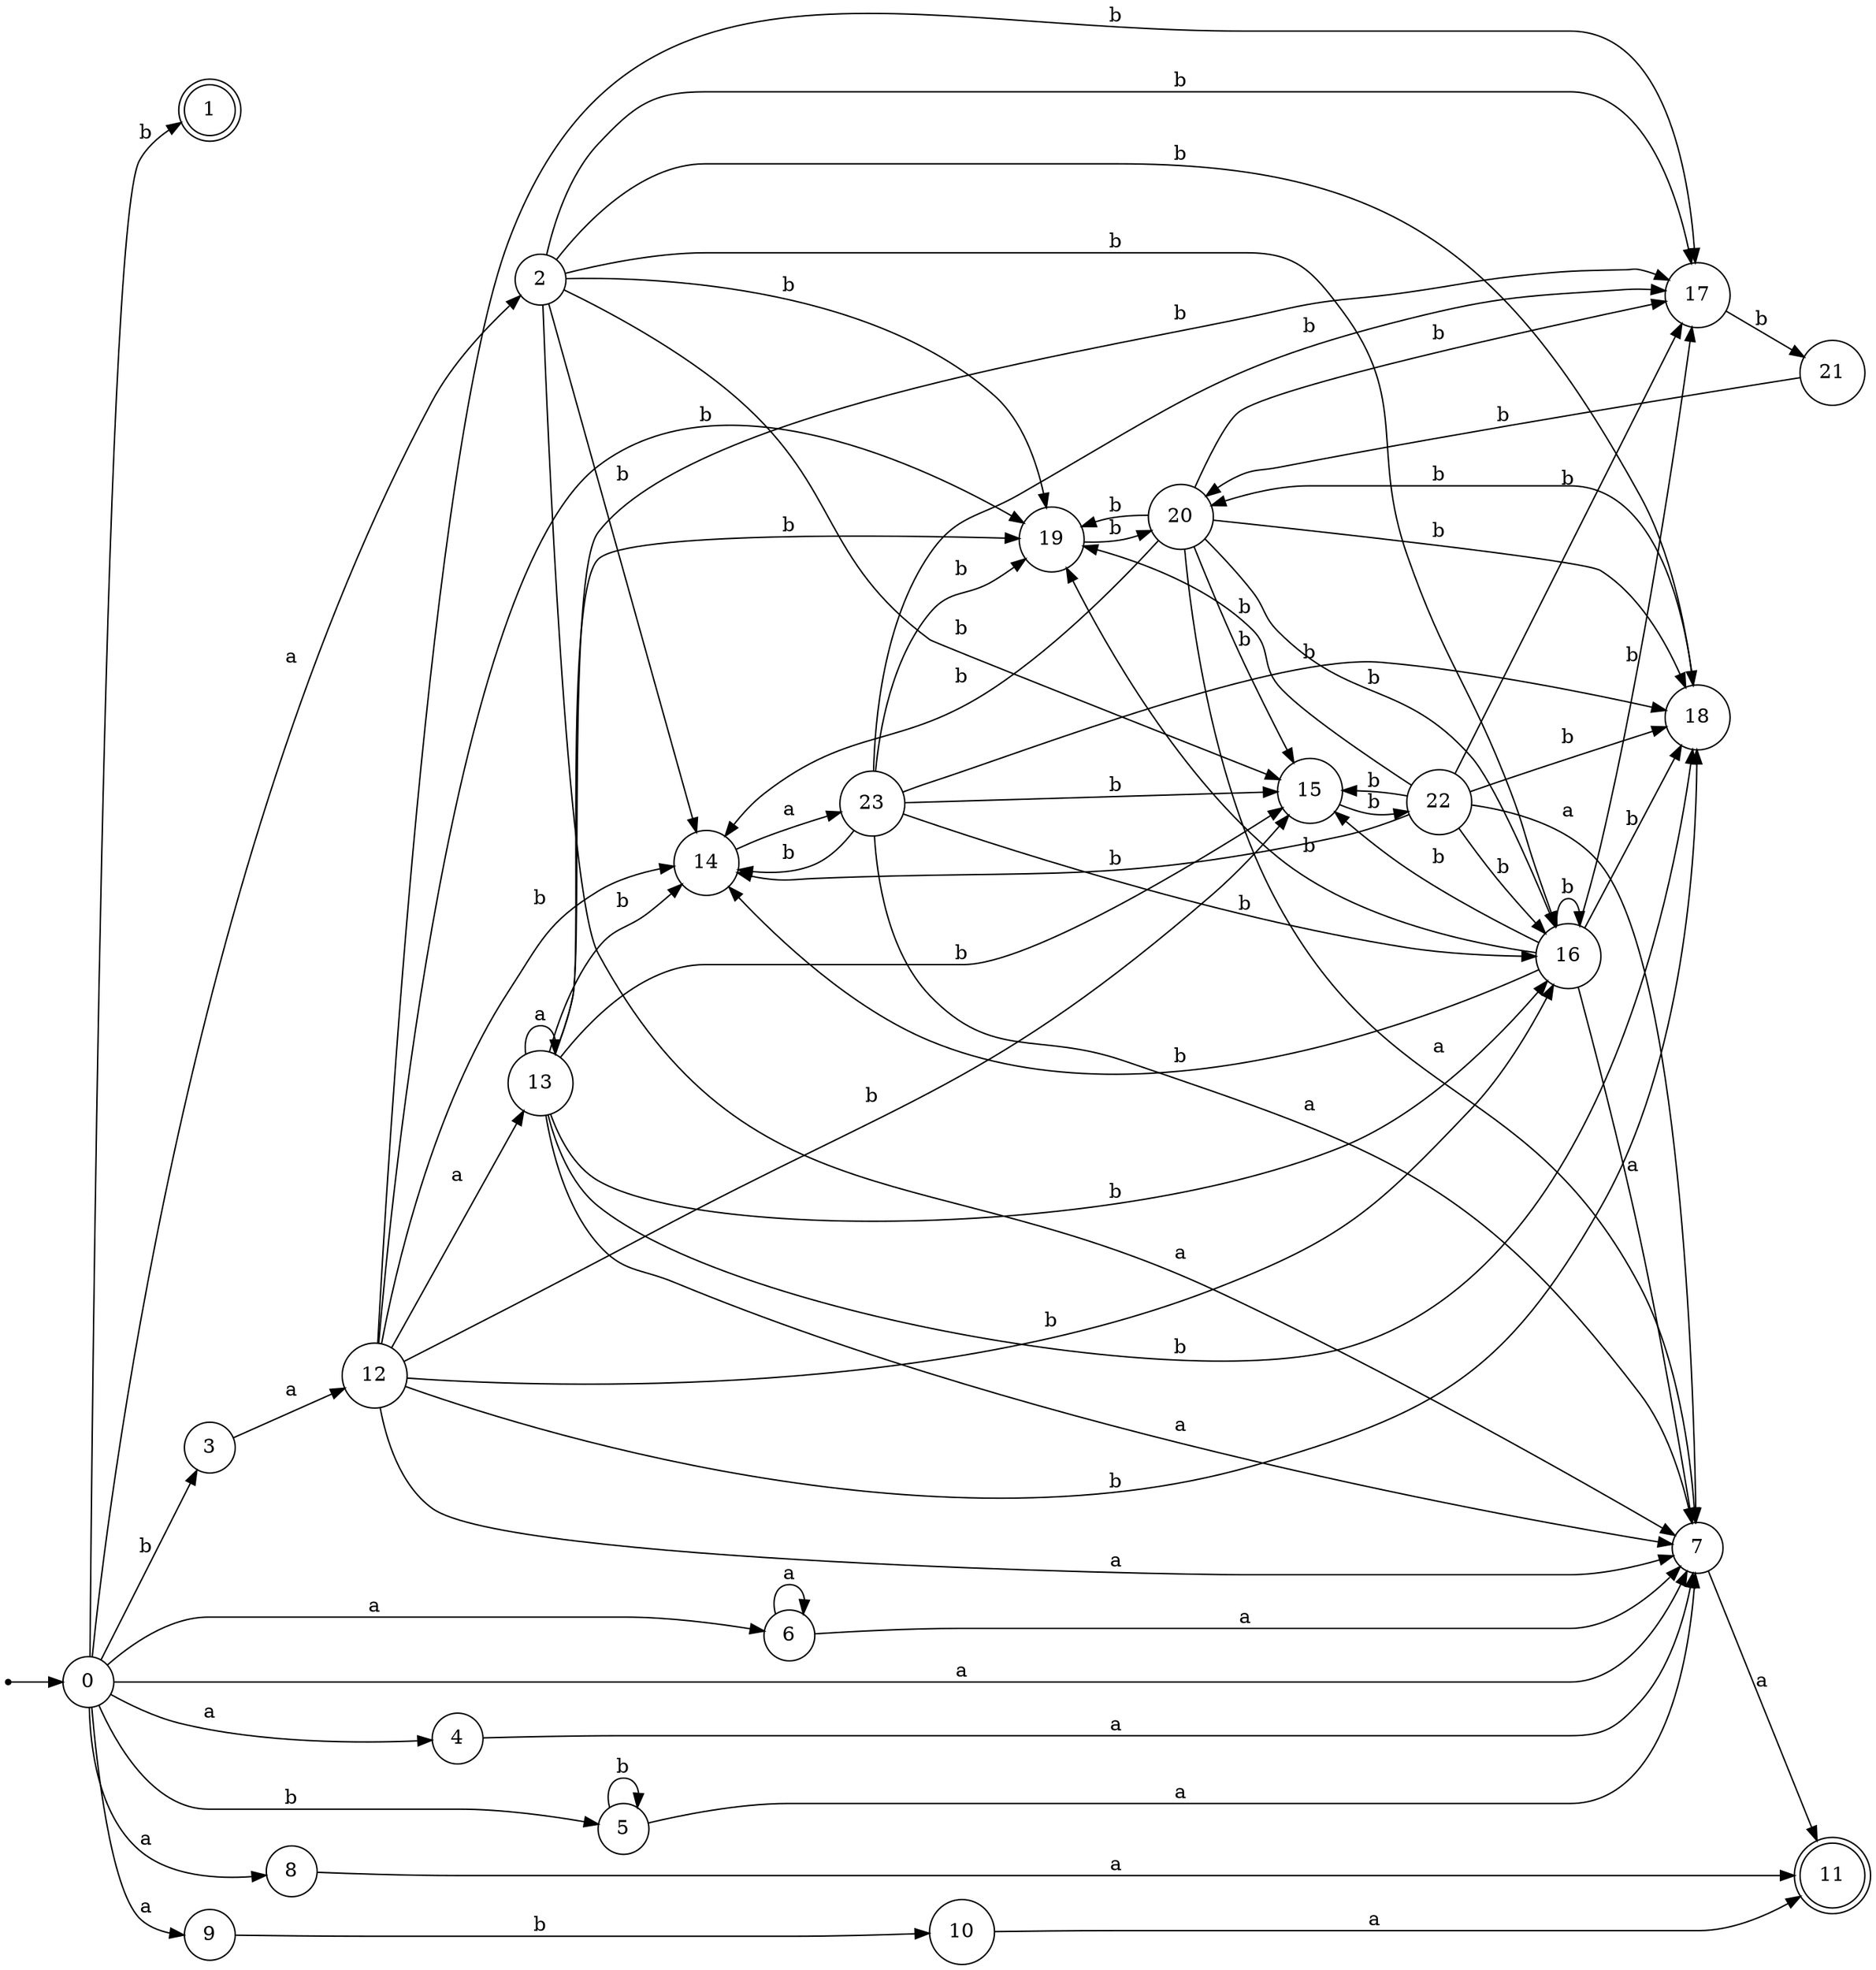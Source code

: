 digraph finite_state_machine {
rankdir=LR;
size="20,20";
node [shape = point]; "dummy0"
node [shape = circle]; "0";
"dummy0" -> "0";
node [shape = doublecircle]; "1";node [shape = circle]; "2";
node [shape = circle]; "3";
node [shape = circle]; "4";
node [shape = circle]; "5";
node [shape = circle]; "6";
node [shape = circle]; "7";
node [shape = circle]; "8";
node [shape = circle]; "9";
node [shape = circle]; "10";
node [shape = doublecircle]; "11";node [shape = circle]; "12";
node [shape = circle]; "13";
node [shape = circle]; "14";
node [shape = circle]; "15";
node [shape = circle]; "16";
node [shape = circle]; "17";
node [shape = circle]; "18";
node [shape = circle]; "19";
node [shape = circle]; "20";
node [shape = circle]; "21";
node [shape = circle]; "22";
node [shape = circle]; "23";
"0" -> "1" [label = "b"];
 "0" -> "3" [label = "b"];
 "0" -> "5" [label = "b"];
 "0" -> "2" [label = "a"];
 "0" -> "4" [label = "a"];
 "0" -> "6" [label = "a"];
 "0" -> "7" [label = "a"];
 "0" -> "8" [label = "a"];
 "0" -> "9" [label = "a"];
 "9" -> "10" [label = "b"];
 "10" -> "11" [label = "a"];
 "8" -> "11" [label = "a"];
 "7" -> "11" [label = "a"];
 "6" -> "6" [label = "a"];
 "6" -> "7" [label = "a"];
 "5" -> "5" [label = "b"];
 "5" -> "7" [label = "a"];
 "4" -> "7" [label = "a"];
 "3" -> "12" [label = "a"];
 "12" -> "13" [label = "a"];
 "12" -> "7" [label = "a"];
 "12" -> "16" [label = "b"];
 "12" -> "17" [label = "b"];
 "12" -> "18" [label = "b"];
 "12" -> "19" [label = "b"];
 "12" -> "14" [label = "b"];
 "12" -> "15" [label = "b"];
 "19" -> "20" [label = "b"];
 "20" -> "16" [label = "b"];
 "20" -> "17" [label = "b"];
 "20" -> "18" [label = "b"];
 "20" -> "19" [label = "b"];
 "20" -> "14" [label = "b"];
 "20" -> "15" [label = "b"];
 "20" -> "7" [label = "a"];
 "18" -> "20" [label = "b"];
 "17" -> "21" [label = "b"];
 "21" -> "20" [label = "b"];
 "16" -> "16" [label = "b"];
 "16" -> "17" [label = "b"];
 "16" -> "18" [label = "b"];
 "16" -> "19" [label = "b"];
 "16" -> "14" [label = "b"];
 "16" -> "15" [label = "b"];
 "16" -> "7" [label = "a"];
 "15" -> "22" [label = "b"];
 "22" -> "16" [label = "b"];
 "22" -> "17" [label = "b"];
 "22" -> "18" [label = "b"];
 "22" -> "19" [label = "b"];
 "22" -> "14" [label = "b"];
 "22" -> "15" [label = "b"];
 "22" -> "7" [label = "a"];
 "14" -> "23" [label = "a"];
 "23" -> "16" [label = "b"];
 "23" -> "17" [label = "b"];
 "23" -> "18" [label = "b"];
 "23" -> "19" [label = "b"];
 "23" -> "14" [label = "b"];
 "23" -> "15" [label = "b"];
 "23" -> "7" [label = "a"];
 "13" -> "13" [label = "a"];
 "13" -> "7" [label = "a"];
 "13" -> "16" [label = "b"];
 "13" -> "17" [label = "b"];
 "13" -> "18" [label = "b"];
 "13" -> "19" [label = "b"];
 "13" -> "14" [label = "b"];
 "13" -> "15" [label = "b"];
 "2" -> "16" [label = "b"];
 "2" -> "17" [label = "b"];
 "2" -> "18" [label = "b"];
 "2" -> "19" [label = "b"];
 "2" -> "14" [label = "b"];
 "2" -> "15" [label = "b"];
 "2" -> "7" [label = "a"];
 }
